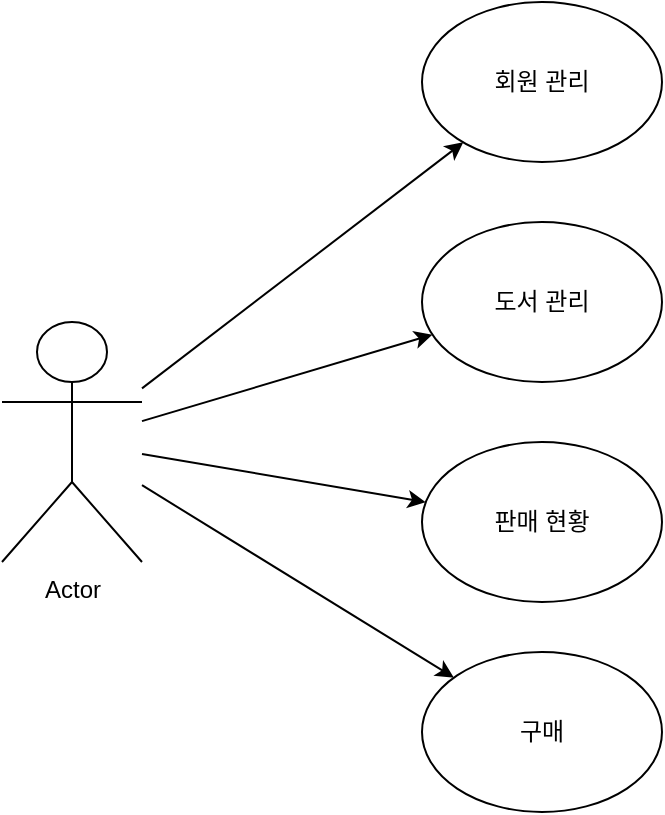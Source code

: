 <mxfile version="18.1.2" type="github">
  <diagram id="V12oF-ini3Ybn4VEy4rh" name="Page-1">
    <mxGraphModel dx="551" dy="744" grid="1" gridSize="10" guides="1" tooltips="1" connect="1" arrows="1" fold="1" page="1" pageScale="1" pageWidth="827" pageHeight="1169" math="0" shadow="0">
      <root>
        <mxCell id="0" />
        <mxCell id="1" parent="0" />
        <mxCell id="LkysZAVk_OMB9fxnc-Kz-1" value="Actor" style="shape=umlActor;verticalLabelPosition=bottom;verticalAlign=top;html=1;" vertex="1" parent="1">
          <mxGeometry x="270" y="340" width="70" height="120" as="geometry" />
        </mxCell>
        <mxCell id="LkysZAVk_OMB9fxnc-Kz-2" value="회원 관리" style="ellipse;whiteSpace=wrap;html=1;" vertex="1" parent="1">
          <mxGeometry x="480" y="180" width="120" height="80" as="geometry" />
        </mxCell>
        <mxCell id="LkysZAVk_OMB9fxnc-Kz-3" value="도서 관리" style="ellipse;whiteSpace=wrap;html=1;" vertex="1" parent="1">
          <mxGeometry x="480" y="290" width="120" height="80" as="geometry" />
        </mxCell>
        <mxCell id="LkysZAVk_OMB9fxnc-Kz-4" value="판매 현황" style="ellipse;whiteSpace=wrap;html=1;" vertex="1" parent="1">
          <mxGeometry x="480" y="400" width="120" height="80" as="geometry" />
        </mxCell>
        <mxCell id="LkysZAVk_OMB9fxnc-Kz-5" value="구매" style="ellipse;whiteSpace=wrap;html=1;" vertex="1" parent="1">
          <mxGeometry x="480" y="505" width="120" height="80" as="geometry" />
        </mxCell>
        <mxCell id="LkysZAVk_OMB9fxnc-Kz-6" value="" style="endArrow=classic;html=1;rounded=0;" edge="1" parent="1" source="LkysZAVk_OMB9fxnc-Kz-1" target="LkysZAVk_OMB9fxnc-Kz-2">
          <mxGeometry width="50" height="50" relative="1" as="geometry">
            <mxPoint x="460" y="410" as="sourcePoint" />
            <mxPoint x="510" y="360" as="targetPoint" />
          </mxGeometry>
        </mxCell>
        <mxCell id="LkysZAVk_OMB9fxnc-Kz-7" value="" style="endArrow=classic;html=1;rounded=0;" edge="1" parent="1" source="LkysZAVk_OMB9fxnc-Kz-1" target="LkysZAVk_OMB9fxnc-Kz-3">
          <mxGeometry width="50" height="50" relative="1" as="geometry">
            <mxPoint x="460" y="410" as="sourcePoint" />
            <mxPoint x="510" y="360" as="targetPoint" />
          </mxGeometry>
        </mxCell>
        <mxCell id="LkysZAVk_OMB9fxnc-Kz-8" value="" style="endArrow=classic;html=1;rounded=0;" edge="1" parent="1" source="LkysZAVk_OMB9fxnc-Kz-1" target="LkysZAVk_OMB9fxnc-Kz-4">
          <mxGeometry width="50" height="50" relative="1" as="geometry">
            <mxPoint x="460" y="410" as="sourcePoint" />
            <mxPoint x="510" y="360" as="targetPoint" />
          </mxGeometry>
        </mxCell>
        <mxCell id="LkysZAVk_OMB9fxnc-Kz-9" value="" style="endArrow=classic;html=1;rounded=0;" edge="1" parent="1" source="LkysZAVk_OMB9fxnc-Kz-1" target="LkysZAVk_OMB9fxnc-Kz-5">
          <mxGeometry width="50" height="50" relative="1" as="geometry">
            <mxPoint x="460" y="410" as="sourcePoint" />
            <mxPoint x="510" y="360" as="targetPoint" />
          </mxGeometry>
        </mxCell>
      </root>
    </mxGraphModel>
  </diagram>
</mxfile>
